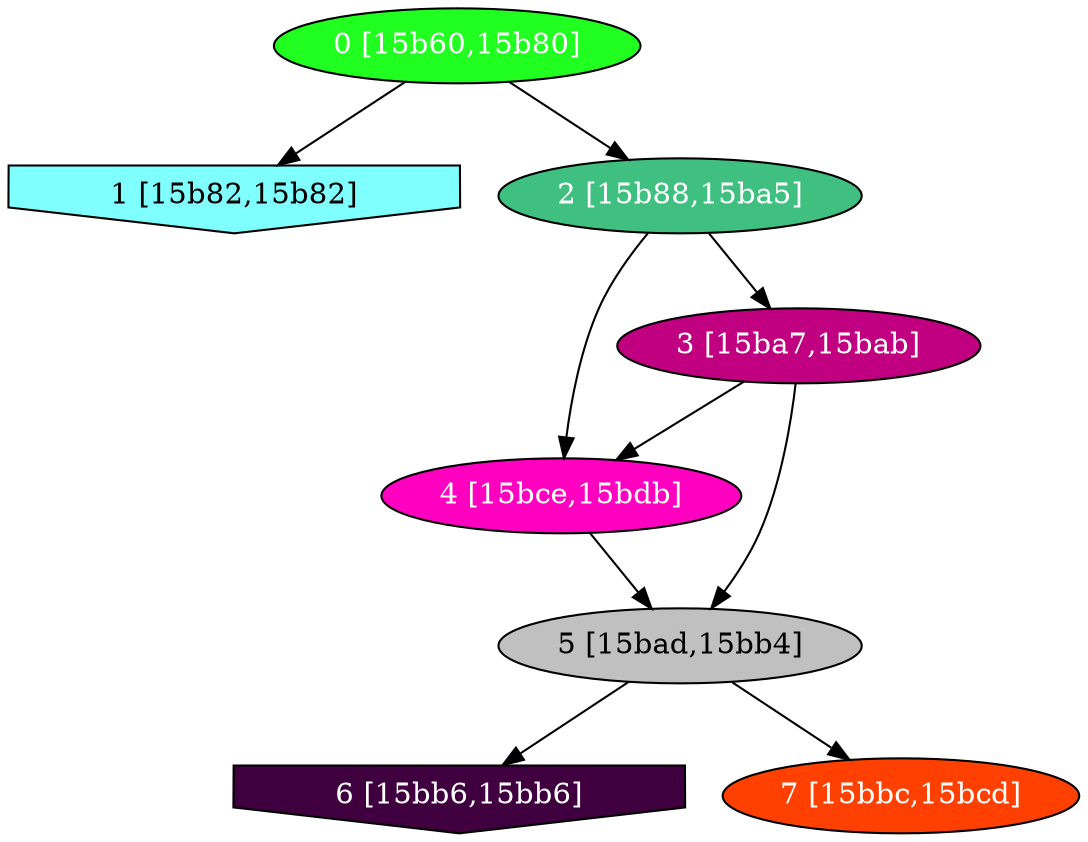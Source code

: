 diGraph libnss3{
	libnss3_0  [style=filled fillcolor="#20FF20" fontcolor="#ffffff" shape=oval label="0 [15b60,15b80]"]
	libnss3_1  [style=filled fillcolor="#80FFFF" fontcolor="#000000" shape=invhouse label="1 [15b82,15b82]"]
	libnss3_2  [style=filled fillcolor="#40C080" fontcolor="#ffffff" shape=oval label="2 [15b88,15ba5]"]
	libnss3_3  [style=filled fillcolor="#C00080" fontcolor="#ffffff" shape=oval label="3 [15ba7,15bab]"]
	libnss3_4  [style=filled fillcolor="#FF00C0" fontcolor="#ffffff" shape=oval label="4 [15bce,15bdb]"]
	libnss3_5  [style=filled fillcolor="#C0C0C0" fontcolor="#000000" shape=oval label="5 [15bad,15bb4]"]
	libnss3_6  [style=filled fillcolor="#400040" fontcolor="#ffffff" shape=invhouse label="6 [15bb6,15bb6]"]
	libnss3_7  [style=filled fillcolor="#FF4000" fontcolor="#ffffff" shape=oval label="7 [15bbc,15bcd]"]

	libnss3_0 -> libnss3_1
	libnss3_0 -> libnss3_2
	libnss3_2 -> libnss3_3
	libnss3_2 -> libnss3_4
	libnss3_3 -> libnss3_4
	libnss3_3 -> libnss3_5
	libnss3_4 -> libnss3_5
	libnss3_5 -> libnss3_6
	libnss3_5 -> libnss3_7
}